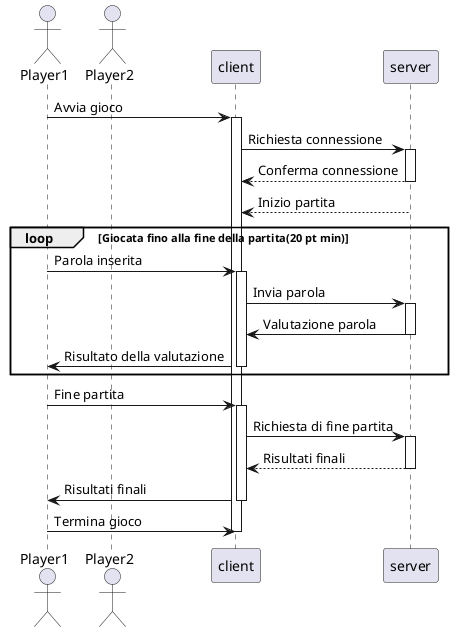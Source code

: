 @startuml
actor Player1 as P1
actor Player2 as P2
participant client as Client
participant server as Server

P1 -> Client: Avvia gioco
activate Client

Client -> Server: Richiesta connessione
activate Server

Server --> Client: Conferma connessione
deactivate Server


Server --> Client: Inizio partita
deactivate Server

loop Giocata fino alla fine della partita(20 pt min)
    P1 -> Client: Parola inserita
    activate Client

    Client -> Server: Invia parola
    activate Server

    Server -> Client: Valutazione parola
    deactivate Server

    Client -> P1: Risultato della valutazione
    deactivate Client
end

P1 -> Client: Fine partita
activate Client

Client -> Server: Richiesta di fine partita
activate Server

Server --> Client: Risultati finali
deactivate Server

Client -> P1: Risultati finali
deactivate Client

P1 -> Client: Termina gioco
deactivate Client

@enduml